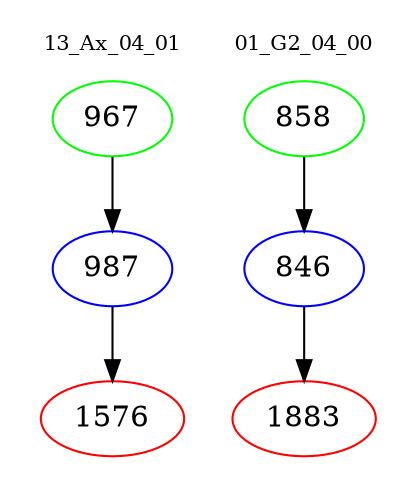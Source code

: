 digraph{
subgraph cluster_0 {
color = white
label = "13_Ax_04_01";
fontsize=10;
T0_967 [label="967", color="green"]
T0_967 -> T0_987 [color="black"]
T0_987 [label="987", color="blue"]
T0_987 -> T0_1576 [color="black"]
T0_1576 [label="1576", color="red"]
}
subgraph cluster_1 {
color = white
label = "01_G2_04_00";
fontsize=10;
T1_858 [label="858", color="green"]
T1_858 -> T1_846 [color="black"]
T1_846 [label="846", color="blue"]
T1_846 -> T1_1883 [color="black"]
T1_1883 [label="1883", color="red"]
}
}
